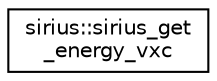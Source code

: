digraph "Graphical Class Hierarchy"
{
 // INTERACTIVE_SVG=YES
  edge [fontname="Helvetica",fontsize="10",labelfontname="Helvetica",labelfontsize="10"];
  node [fontname="Helvetica",fontsize="10",shape=record];
  rankdir="LR";
  Node1 [label="sirius::sirius_get\l_energy_vxc",height=0.2,width=0.4,color="black", fillcolor="white", style="filled",URL="$interfacesirius_1_1sirius__get__energy__vxc.html"];
}
